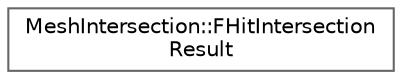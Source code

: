 digraph "Graphical Class Hierarchy"
{
 // INTERACTIVE_SVG=YES
 // LATEX_PDF_SIZE
  bgcolor="transparent";
  edge [fontname=Helvetica,fontsize=10,labelfontname=Helvetica,labelfontsize=10];
  node [fontname=Helvetica,fontsize=10,shape=box,height=0.2,width=0.4];
  rankdir="LR";
  Node0 [id="Node000000",label="MeshIntersection::FHitIntersection\lResult",height=0.2,width=0.4,color="grey40", fillcolor="white", style="filled",URL="$d9/d45/structMeshIntersection_1_1FHitIntersectionResult.html",tooltip=" "];
}
